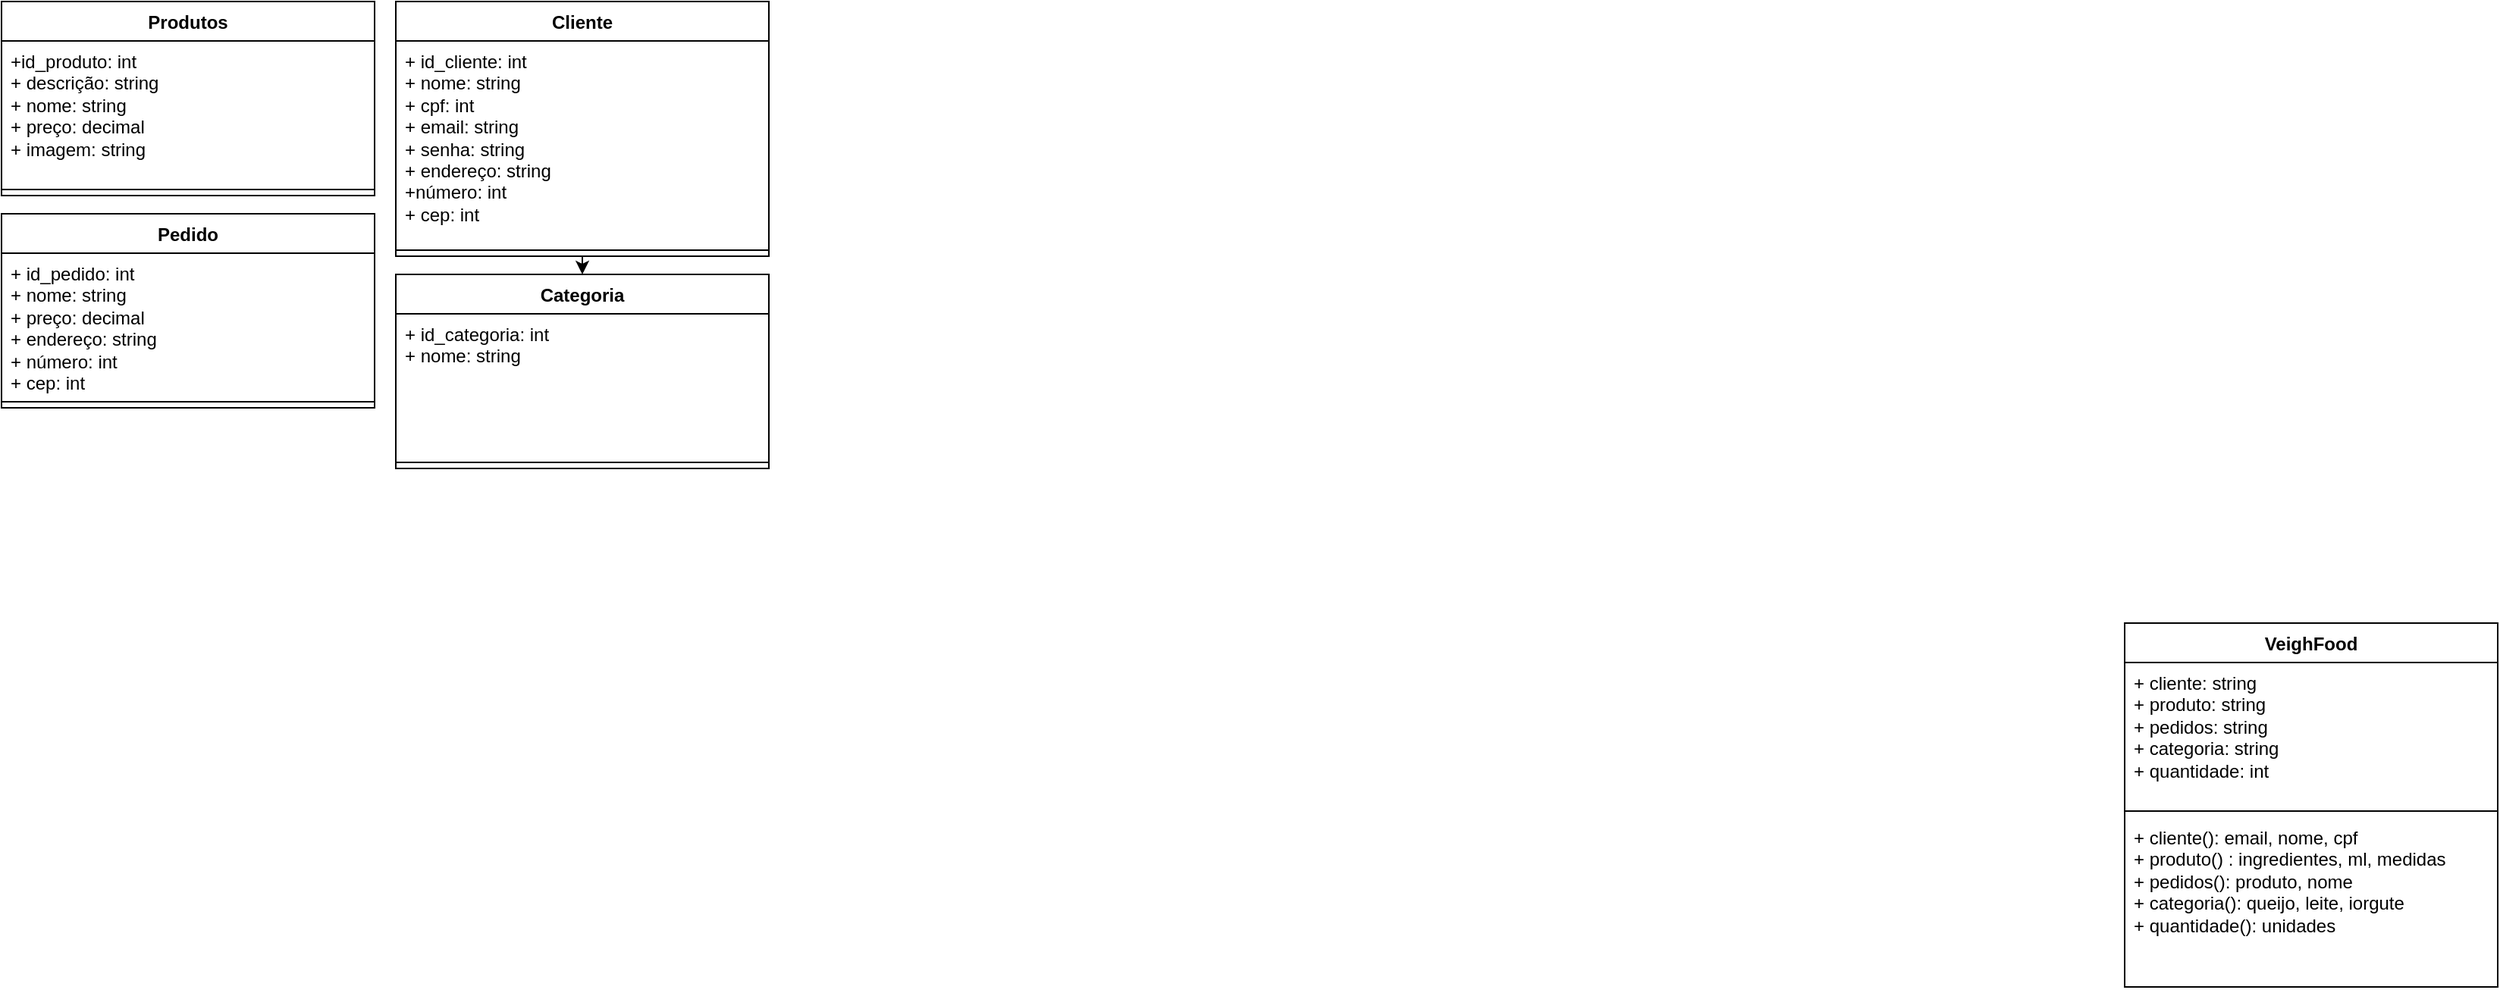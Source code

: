 <mxfile version="21.7.4" type="device">
  <diagram name="Página-1" id="Y5sTAX3acpnLy9blmKT6">
    <mxGraphModel dx="500" dy="273" grid="1" gridSize="10" guides="1" tooltips="1" connect="1" arrows="1" fold="1" page="1" pageScale="1" pageWidth="827" pageHeight="1169" math="0" shadow="0">
      <root>
        <mxCell id="0" />
        <mxCell id="1" parent="0" />
        <mxCell id="lv_M16o87X_PxKNdlSiO-19" style="edgeStyle=orthogonalEdgeStyle;rounded=0;orthogonalLoop=1;jettySize=auto;html=1;exitX=0.5;exitY=1;exitDx=0;exitDy=0;entryX=0.5;entryY=0;entryDx=0;entryDy=0;" edge="1" parent="1" source="lv_M16o87X_PxKNdlSiO-1" target="lv_M16o87X_PxKNdlSiO-16">
          <mxGeometry relative="1" as="geometry" />
        </mxCell>
        <mxCell id="lv_M16o87X_PxKNdlSiO-1" value="Cliente" style="swimlane;fontStyle=1;align=center;verticalAlign=top;childLayout=stackLayout;horizontal=1;startSize=26;horizontalStack=0;resizeParent=1;resizeParentMax=0;resizeLast=0;collapsible=1;marginBottom=0;whiteSpace=wrap;html=1;" vertex="1" parent="1">
          <mxGeometry x="310" y="190" width="246" height="168" as="geometry" />
        </mxCell>
        <mxCell id="lv_M16o87X_PxKNdlSiO-2" value="+ id_cliente: int&lt;br&gt;+ nome: string&lt;br&gt;+ cpf: int&lt;br&gt;+ email: string&lt;br&gt;+ senha: string&lt;br&gt;+ endereço: string&lt;br&gt;+número: int&lt;br&gt;+ cep: int" style="text;strokeColor=none;fillColor=none;align=left;verticalAlign=top;spacingLeft=4;spacingRight=4;overflow=hidden;rotatable=0;points=[[0,0.5],[1,0.5]];portConstraint=eastwest;whiteSpace=wrap;html=1;" vertex="1" parent="lv_M16o87X_PxKNdlSiO-1">
          <mxGeometry y="26" width="246" height="134" as="geometry" />
        </mxCell>
        <mxCell id="lv_M16o87X_PxKNdlSiO-3" value="" style="line;strokeWidth=1;fillColor=none;align=left;verticalAlign=middle;spacingTop=-1;spacingLeft=3;spacingRight=3;rotatable=0;labelPosition=right;points=[];portConstraint=eastwest;strokeColor=inherit;" vertex="1" parent="lv_M16o87X_PxKNdlSiO-1">
          <mxGeometry y="160" width="246" height="8" as="geometry" />
        </mxCell>
        <mxCell id="lv_M16o87X_PxKNdlSiO-5" value="VeighFood" style="swimlane;fontStyle=1;align=center;verticalAlign=top;childLayout=stackLayout;horizontal=1;startSize=26;horizontalStack=0;resizeParent=1;resizeParentMax=0;resizeLast=0;collapsible=1;marginBottom=0;whiteSpace=wrap;html=1;" vertex="1" parent="1">
          <mxGeometry x="1450" y="600" width="246" height="240" as="geometry" />
        </mxCell>
        <mxCell id="lv_M16o87X_PxKNdlSiO-6" value="+ cliente: string&lt;br&gt;+ produto: string&lt;br&gt;+ pedidos: string&lt;br&gt;+ categoria: string&lt;br&gt;+ quantidade: int" style="text;strokeColor=none;fillColor=none;align=left;verticalAlign=top;spacingLeft=4;spacingRight=4;overflow=hidden;rotatable=0;points=[[0,0.5],[1,0.5]];portConstraint=eastwest;whiteSpace=wrap;html=1;" vertex="1" parent="lv_M16o87X_PxKNdlSiO-5">
          <mxGeometry y="26" width="246" height="94" as="geometry" />
        </mxCell>
        <mxCell id="lv_M16o87X_PxKNdlSiO-7" value="" style="line;strokeWidth=1;fillColor=none;align=left;verticalAlign=middle;spacingTop=-1;spacingLeft=3;spacingRight=3;rotatable=0;labelPosition=right;points=[];portConstraint=eastwest;strokeColor=inherit;" vertex="1" parent="lv_M16o87X_PxKNdlSiO-5">
          <mxGeometry y="120" width="246" height="8" as="geometry" />
        </mxCell>
        <mxCell id="lv_M16o87X_PxKNdlSiO-8" value="+ cliente(): email, nome, cpf&lt;br&gt;+ produto() : ingredientes, ml, medidas&lt;br&gt;+ pedidos(): produto, nome&lt;br&gt;+ categoria(): queijo, leite, iorgute&lt;br&gt;+ quantidade(): unidades" style="text;strokeColor=none;fillColor=none;align=left;verticalAlign=top;spacingLeft=4;spacingRight=4;overflow=hidden;rotatable=0;points=[[0,0.5],[1,0.5]];portConstraint=eastwest;whiteSpace=wrap;html=1;" vertex="1" parent="lv_M16o87X_PxKNdlSiO-5">
          <mxGeometry y="128" width="246" height="112" as="geometry" />
        </mxCell>
        <mxCell id="lv_M16o87X_PxKNdlSiO-9" value="Produtos" style="swimlane;fontStyle=1;align=center;verticalAlign=top;childLayout=stackLayout;horizontal=1;startSize=26;horizontalStack=0;resizeParent=1;resizeParentMax=0;resizeLast=0;collapsible=1;marginBottom=0;whiteSpace=wrap;html=1;" vertex="1" parent="1">
          <mxGeometry x="50" y="190" width="246" height="128" as="geometry" />
        </mxCell>
        <mxCell id="lv_M16o87X_PxKNdlSiO-10" value="+id_produto: int&lt;br&gt;+ descrição: string&lt;br&gt;+ nome: string&lt;br&gt;+ preço: decimal&lt;br&gt;+ imagem: string" style="text;strokeColor=none;fillColor=none;align=left;verticalAlign=top;spacingLeft=4;spacingRight=4;overflow=hidden;rotatable=0;points=[[0,0.5],[1,0.5]];portConstraint=eastwest;whiteSpace=wrap;html=1;" vertex="1" parent="lv_M16o87X_PxKNdlSiO-9">
          <mxGeometry y="26" width="246" height="94" as="geometry" />
        </mxCell>
        <mxCell id="lv_M16o87X_PxKNdlSiO-11" value="" style="line;strokeWidth=1;fillColor=none;align=left;verticalAlign=middle;spacingTop=-1;spacingLeft=3;spacingRight=3;rotatable=0;labelPosition=right;points=[];portConstraint=eastwest;strokeColor=inherit;" vertex="1" parent="lv_M16o87X_PxKNdlSiO-9">
          <mxGeometry y="120" width="246" height="8" as="geometry" />
        </mxCell>
        <mxCell id="lv_M16o87X_PxKNdlSiO-13" value="Pedido" style="swimlane;fontStyle=1;align=center;verticalAlign=top;childLayout=stackLayout;horizontal=1;startSize=26;horizontalStack=0;resizeParent=1;resizeParentMax=0;resizeLast=0;collapsible=1;marginBottom=0;whiteSpace=wrap;html=1;" vertex="1" parent="1">
          <mxGeometry x="50" y="330" width="246" height="128" as="geometry" />
        </mxCell>
        <mxCell id="lv_M16o87X_PxKNdlSiO-14" value="+ id_pedido: int&lt;br&gt;+ nome: string&lt;br&gt;+ preço: decimal&lt;br&gt;+ endereço: string&lt;br&gt;+ número: int&lt;br&gt;+ cep: int&amp;nbsp;" style="text;strokeColor=none;fillColor=none;align=left;verticalAlign=top;spacingLeft=4;spacingRight=4;overflow=hidden;rotatable=0;points=[[0,0.5],[1,0.5]];portConstraint=eastwest;whiteSpace=wrap;html=1;" vertex="1" parent="lv_M16o87X_PxKNdlSiO-13">
          <mxGeometry y="26" width="246" height="94" as="geometry" />
        </mxCell>
        <mxCell id="lv_M16o87X_PxKNdlSiO-15" value="" style="line;strokeWidth=1;fillColor=none;align=left;verticalAlign=middle;spacingTop=-1;spacingLeft=3;spacingRight=3;rotatable=0;labelPosition=right;points=[];portConstraint=eastwest;strokeColor=inherit;" vertex="1" parent="lv_M16o87X_PxKNdlSiO-13">
          <mxGeometry y="120" width="246" height="8" as="geometry" />
        </mxCell>
        <mxCell id="lv_M16o87X_PxKNdlSiO-16" value="Categoria" style="swimlane;fontStyle=1;align=center;verticalAlign=top;childLayout=stackLayout;horizontal=1;startSize=26;horizontalStack=0;resizeParent=1;resizeParentMax=0;resizeLast=0;collapsible=1;marginBottom=0;whiteSpace=wrap;html=1;" vertex="1" parent="1">
          <mxGeometry x="310" y="370" width="246" height="128" as="geometry" />
        </mxCell>
        <mxCell id="lv_M16o87X_PxKNdlSiO-17" value="+ id_categoria: int&lt;br&gt;+ nome: string" style="text;strokeColor=none;fillColor=none;align=left;verticalAlign=top;spacingLeft=4;spacingRight=4;overflow=hidden;rotatable=0;points=[[0,0.5],[1,0.5]];portConstraint=eastwest;whiteSpace=wrap;html=1;" vertex="1" parent="lv_M16o87X_PxKNdlSiO-16">
          <mxGeometry y="26" width="246" height="94" as="geometry" />
        </mxCell>
        <mxCell id="lv_M16o87X_PxKNdlSiO-18" value="" style="line;strokeWidth=1;fillColor=none;align=left;verticalAlign=middle;spacingTop=-1;spacingLeft=3;spacingRight=3;rotatable=0;labelPosition=right;points=[];portConstraint=eastwest;strokeColor=inherit;" vertex="1" parent="lv_M16o87X_PxKNdlSiO-16">
          <mxGeometry y="120" width="246" height="8" as="geometry" />
        </mxCell>
      </root>
    </mxGraphModel>
  </diagram>
</mxfile>
